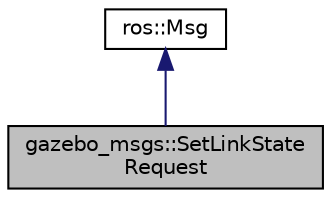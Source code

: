 digraph "gazebo_msgs::SetLinkStateRequest"
{
  edge [fontname="Helvetica",fontsize="10",labelfontname="Helvetica",labelfontsize="10"];
  node [fontname="Helvetica",fontsize="10",shape=record];
  Node1 [label="gazebo_msgs::SetLinkState\lRequest",height=0.2,width=0.4,color="black", fillcolor="grey75", style="filled" fontcolor="black"];
  Node2 -> Node1 [dir="back",color="midnightblue",fontsize="10",style="solid",fontname="Helvetica"];
  Node2 [label="ros::Msg",height=0.2,width=0.4,color="black", fillcolor="white", style="filled",URL="$classros_1_1_msg.html"];
}
